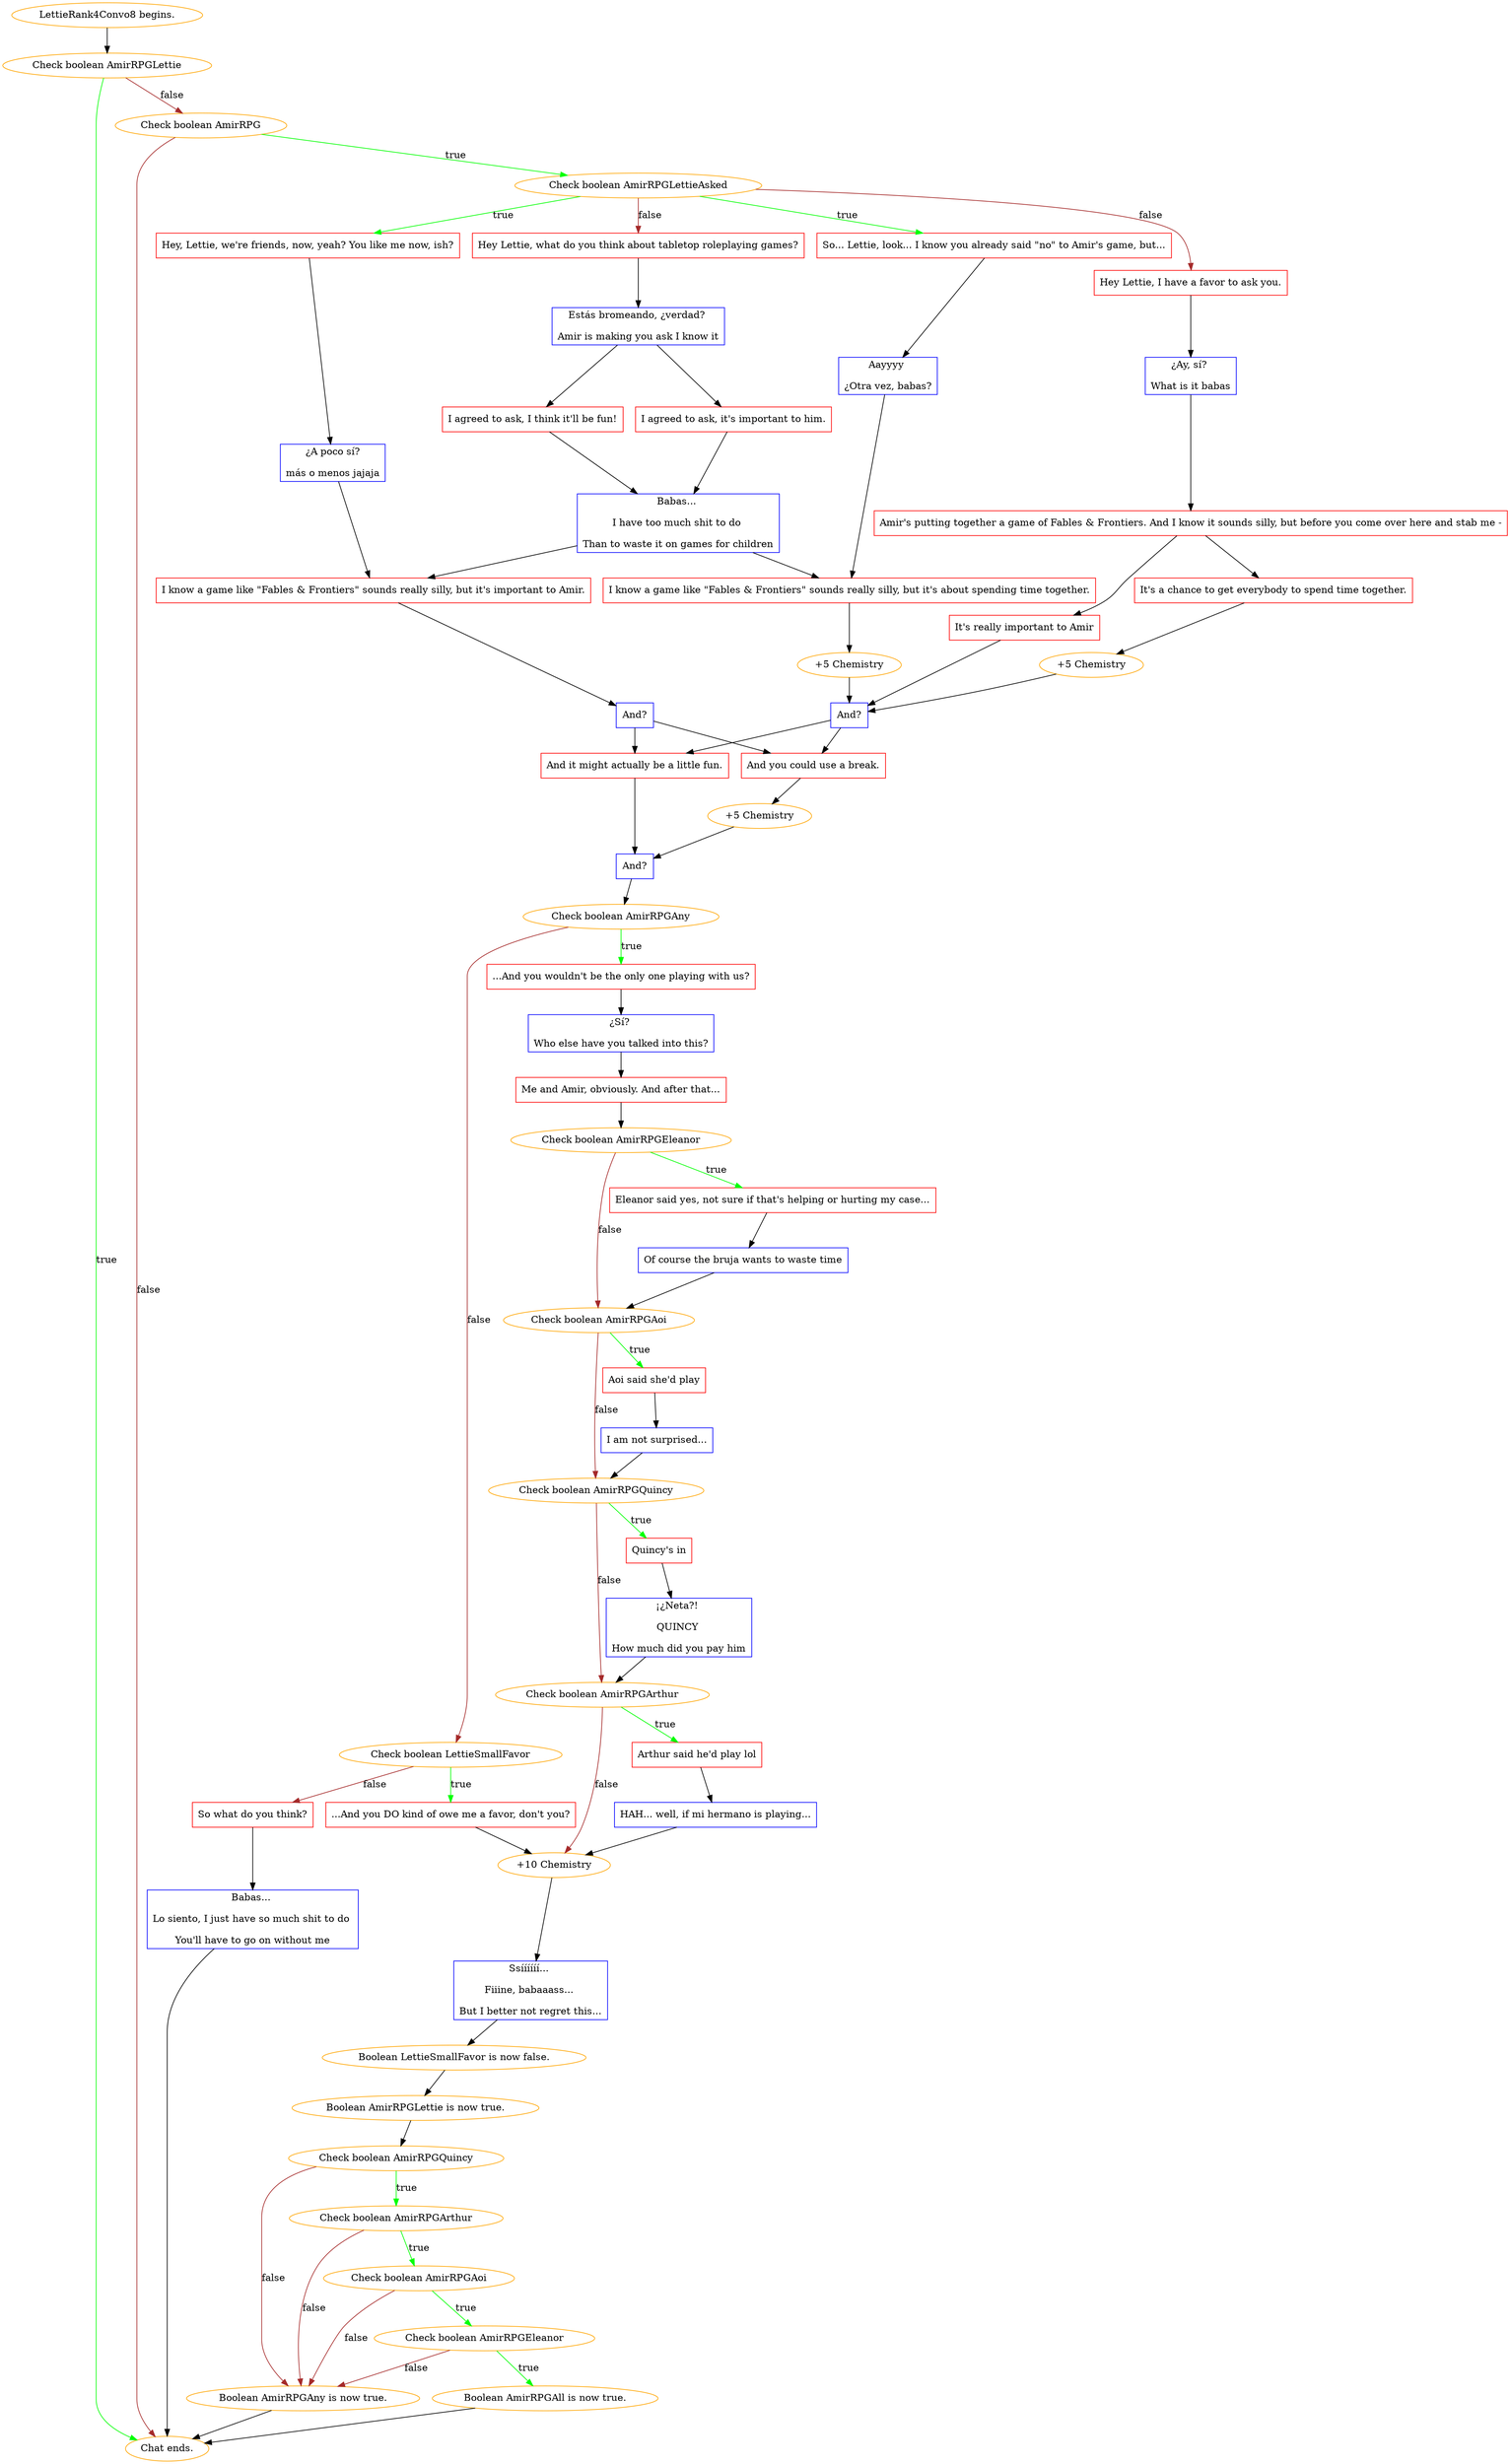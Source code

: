 digraph {
	"LettieRank4Convo8 begins." [color=orange];
		"LettieRank4Convo8 begins." -> j1847364543;
	j1847364543 [label="Check boolean AmirRPGLettie",color=orange];
		j1847364543 -> "Chat ends." [label=true,color=green];
		j1847364543 -> j4221295990 [label=false,color=brown];
	"Chat ends." [color=orange];
	j4221295990 [label="Check boolean AmirRPG",color=orange];
		j4221295990 -> j3900940289 [label=true,color=green];
		j4221295990 -> "Chat ends." [label=false,color=brown];
	j3900940289 [label="Check boolean AmirRPGLettieAsked",color=orange];
		j3900940289 -> j3574360233 [label=true,color=green];
		j3900940289 -> j3780716948 [label=true,color=green];
		j3900940289 -> j2891945759 [label=false,color=brown];
		j3900940289 -> j2847672901 [label=false,color=brown];
	j3574360233 [label="So... Lettie, look... I know you already said \"no\" to Amir's game, but...",shape=box,color=red];
		j3574360233 -> j100704966;
	j3780716948 [label="Hey, Lettie, we're friends, now, yeah? You like me now, ish?",shape=box,color=red];
		j3780716948 -> j3253026783;
	j2891945759 [label="Hey Lettie, what do you think about tabletop roleplaying games?",shape=box,color=red];
		j2891945759 -> j1322394752;
	j2847672901 [label="Hey Lettie, I have a favor to ask you.",shape=box,color=red];
		j2847672901 -> j359334566;
	j100704966 [label="Aayyyy 
¿Otra vez, babas?",shape=box,color=blue];
		j100704966 -> j3570396670;
	j3253026783 [label="¿A poco sí?
más o menos jajaja",shape=box,color=blue];
		j3253026783 -> j426856431;
	j1322394752 [label="Estás bromeando, ¿verdad? 
Amir is making you ask I know it",shape=box,color=blue];
		j1322394752 -> j440801473;
		j1322394752 -> j235186815;
	j359334566 [label="¿Ay, sí? 
What is it babas",shape=box,color=blue];
		j359334566 -> j945384039;
	j3570396670 [label="I know a game like \"Fables & Frontiers\" sounds really silly, but it's about spending time together.",shape=box,color=red];
		j3570396670 -> j485703606;
	j426856431 [label="I know a game like \"Fables & Frontiers\" sounds really silly, but it's important to Amir.",shape=box,color=red];
		j426856431 -> j1299369190;
	j440801473 [label="I agreed to ask, I think it'll be fun!",shape=box,color=red];
		j440801473 -> j1129746874;
	j235186815 [label="I agreed to ask, it's important to him.",shape=box,color=red];
		j235186815 -> j1129746874;
	j945384039 [label="Amir's putting together a game of Fables & Frontiers. And I know it sounds silly, but before you come over here and stab me -",shape=box,color=red];
		j945384039 -> j4004432861;
		j945384039 -> j1412326847;
	j485703606 [label="+5 Chemistry",color=orange];
		j485703606 -> j1862286295;
	j1299369190 [label="And?",shape=box,color=blue];
		j1299369190 -> j2120282396;
		j1299369190 -> j1082918982;
	j1129746874 [label="Babas... 
I have too much shit to do 
Than to waste it on games for children",shape=box,color=blue];
		j1129746874 -> j3570396670;
		j1129746874 -> j426856431;
	j4004432861 [label="It's a chance to get everybody to spend time together.",shape=box,color=red];
		j4004432861 -> j1161138574;
	j1412326847 [label="It's really important to Amir",shape=box,color=red];
		j1412326847 -> j1862286295;
	j1862286295 [label="And?",shape=box,color=blue];
		j1862286295 -> j1082918982;
		j1862286295 -> j2120282396;
	j2120282396 [label="And it might actually be a little fun.",shape=box,color=red];
		j2120282396 -> j434258062;
	j1082918982 [label="And you could use a break.",shape=box,color=red];
		j1082918982 -> j2911109225;
	j1161138574 [label="+5 Chemistry",color=orange];
		j1161138574 -> j1862286295;
	j434258062 [label="And?",shape=box,color=blue];
		j434258062 -> j1306803518;
	j2911109225 [label="+5 Chemistry",color=orange];
		j2911109225 -> j434258062;
	j1306803518 [label="Check boolean AmirRPGAny",color=orange];
		j1306803518 -> j2910546071 [label=true,color=green];
		j1306803518 -> j979637190 [label=false,color=brown];
	j2910546071 [label="...And you wouldn't be the only one playing with us?",shape=box,color=red];
		j2910546071 -> j2518743041;
	j979637190 [label="Check boolean LettieSmallFavor",color=orange];
		j979637190 -> j759079644 [label=true,color=green];
		j979637190 -> j3327316824 [label=false,color=brown];
	j2518743041 [label="¿Sí? 
Who else have you talked into this?",shape=box,color=blue];
		j2518743041 -> j1877442702;
	j759079644 [label="...And you DO kind of owe me a favor, don't you?",shape=box,color=red];
		j759079644 -> j4074618600;
	j3327316824 [label="So what do you think?",shape=box,color=red];
		j3327316824 -> j3466702465;
	j1877442702 [label="Me and Amir, obviously. And after that...",shape=box,color=red];
		j1877442702 -> j3426062266;
	j4074618600 [label="+10 Chemistry",color=orange];
		j4074618600 -> j548757218;
	j3466702465 [label="Babas... 
Lo siento, I just have so much shit to do 
You'll have to go on without me",shape=box,color=blue];
		j3466702465 -> "Chat ends.";
	j3426062266 [label="Check boolean AmirRPGEleanor",color=orange];
		j3426062266 -> j3886390893 [label=true,color=green];
		j3426062266 -> j276093388 [label=false,color=brown];
	j548757218 [label="Ssíííííí... 
Fiiine, babaaass... 
But I better not regret this...",shape=box,color=blue];
		j548757218 -> j708310595;
	j3886390893 [label="Eleanor said yes, not sure if that's helping or hurting my case...",shape=box,color=red];
		j3886390893 -> j123610960;
	j276093388 [label="Check boolean AmirRPGAoi",color=orange];
		j276093388 -> j599382202 [label=true,color=green];
		j276093388 -> j3057950938 [label=false,color=brown];
	j708310595 [label="Boolean LettieSmallFavor is now false.",color=orange];
		j708310595 -> j2069131733;
	j123610960 [label="Of course the bruja wants to waste time",shape=box,color=blue];
		j123610960 -> j276093388;
	j599382202 [label="Aoi said she'd play",shape=box,color=red];
		j599382202 -> j670005334;
	j3057950938 [label="Check boolean AmirRPGQuincy",color=orange];
		j3057950938 -> j2781738713 [label=true,color=green];
		j3057950938 -> j689492531 [label=false,color=brown];
	j2069131733 [label="Boolean AmirRPGLettie is now true.",color=orange];
		j2069131733 -> j4165480782;
	j670005334 [label="I am not surprised...",shape=box,color=blue];
		j670005334 -> j3057950938;
	j2781738713 [label="Quincy's in",shape=box,color=red];
		j2781738713 -> j1760138195;
	j689492531 [label="Check boolean AmirRPGArthur",color=orange];
		j689492531 -> j3211065424 [label=true,color=green];
		j689492531 -> j4074618600 [label=false,color=brown];
	j4165480782 [label="Check boolean AmirRPGQuincy",color=orange];
		j4165480782 -> j2573261149 [label=true,color=green];
		j4165480782 -> j1992773596 [label=false,color=brown];
	j1760138195 [label="¡¿Neta?! 
QUINCY 
How much did you pay him",shape=box,color=blue];
		j1760138195 -> j689492531;
	j3211065424 [label="Arthur said he'd play lol",shape=box,color=red];
		j3211065424 -> j1302471907;
	j2573261149 [label="Check boolean AmirRPGArthur",color=orange];
		j2573261149 -> j2494139801 [label=true,color=green];
		j2573261149 -> j1992773596 [label=false,color=brown];
	j1992773596 [label="Boolean AmirRPGAny is now true.",color=orange];
		j1992773596 -> "Chat ends.";
	j1302471907 [label="HAH... well, if mi hermano is playing...",shape=box,color=blue];
		j1302471907 -> j4074618600;
	j2494139801 [label="Check boolean AmirRPGAoi",color=orange];
		j2494139801 -> j3993582263 [label=true,color=green];
		j2494139801 -> j1992773596 [label=false,color=brown];
	j3993582263 [label="Check boolean AmirRPGEleanor",color=orange];
		j3993582263 -> j2677000302 [label=true,color=green];
		j3993582263 -> j1992773596 [label=false,color=brown];
	j2677000302 [label="Boolean AmirRPGAll is now true.",color=orange];
		j2677000302 -> "Chat ends.";
}